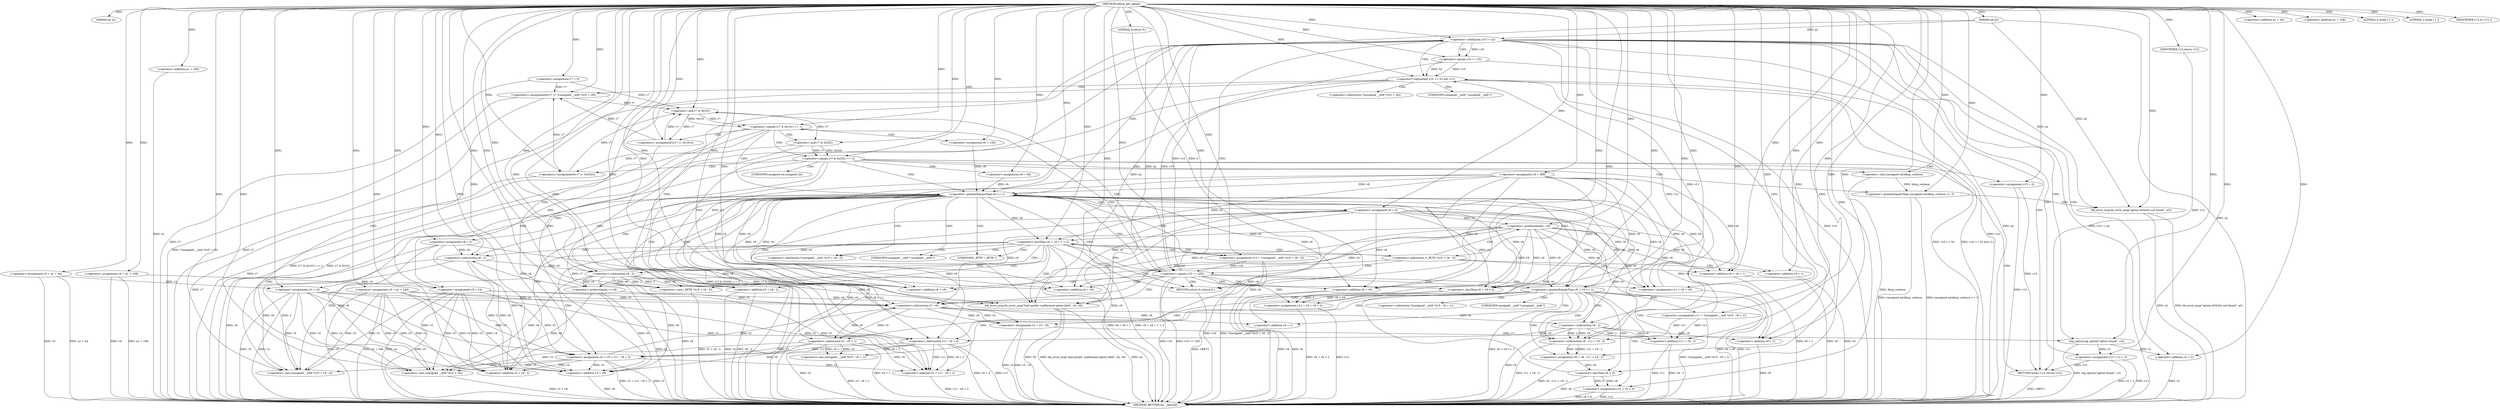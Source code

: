 digraph udhcp_get_option {  
"1000113" [label = "(METHOD,udhcp_get_option)" ]
"1000351" [label = "(METHOD_RETURN,int __fastcall)" ]
"1000114" [label = "(PARAM,int a1)" ]
"1000115" [label = "(PARAM,int a2)" ]
"1000129" [label = "(<operator>.assignment,v3 = a1 + 44)" ]
"1000131" [label = "(<operator>.addition,a1 + 44)" ]
"1000134" [label = "(<operator>.assignment,v4 = a1 + 108)" ]
"1000136" [label = "(<operator>.addition,a1 + 108)" ]
"1000139" [label = "(<operator>.assignment,v5 = a1 + 240)" ]
"1000141" [label = "(<operator>.addition,a1 + 240)" ]
"1000144" [label = "(<operator>.assignment,v6 = 388)" ]
"1000147" [label = "(<operator>.assignment,v7 = 0)" ]
"1000151" [label = "(LITERAL,2,while ( 2 ))" ]
"1000153" [label = "(<operator>.assignment,v8 = 2)" ]
"1000156" [label = "(<operator>.assignment,v9 = 0)" ]
"1000160" [label = "(LITERAL,1,while ( 1 ))" ]
"1000162" [label = "(<operator>.assignment,v10 = *(unsigned __int8 *)(v5 + v8 - 2))" ]
"1000165" [label = "(<operator>.cast,(unsigned __int8 *)(v5 + v8 - 2))" ]
"1000167" [label = "(<operator>.addition,v5 + v8 - 2)" ]
"1000169" [label = "(<operator>.subtraction,v8 - 2)" ]
"1000174" [label = "(<operator>.cast,(_BYTE *)(v5 + v8 - 2))" ]
"1000176" [label = "(<operator>.addition,v5 + v8 - 2)" ]
"1000178" [label = "(<operator>.subtraction,v8 - 2)" ]
"1000182" [label = "(<operator>.preDecrement,--v9)" ]
"1000184" [label = "(<operator>.preIncrement,++v8)" ]
"1000187" [label = "(<operator>.lessThan,v6 + v9 + 1 < 2)" ]
"1000188" [label = "(<operator>.addition,v6 + v9 + 1)" ]
"1000190" [label = "(<operator>.addition,v9 + 1)" ]
"1000196" [label = "(<operator>.equals,v10 == 255)" ]
"1000201" [label = "(<operator>.equals,(v7 & 0x101) == 1)" ]
"1000202" [label = "(<operator>.and,v7 & 0x101)" ]
"1000207" [label = "(<operators>.assignmentOr,v7 |= 0x101u)" ]
"1000210" [label = "(<operator>.assignment,v6 = 128)" ]
"1000213" [label = "(<operator>.assignment,v5 = v4)" ]
"1000218" [label = "(<operator>.equals,(v7 & 0x202) == 2)" ]
"1000219" [label = "(<operator>.and,v7 & 0x202)" ]
"1000224" [label = "(<operators>.assignmentOr,v7 |= 0x202u)" ]
"1000227" [label = "(<operator>.assignment,v6 = 64)" ]
"1000230" [label = "(<operator>.assignment,v5 = v3)" ]
"1000234" [label = "(<operator>.assignment,v13 = 0)" ]
"1000238" [label = "(<operator>.greaterEqualsThan,(unsigned int)dhcp_verbose >= 3)" ]
"1000239" [label = "(<operator>.cast,(unsigned int)dhcp_verbose)" ]
"1000243" [label = "(bb_error_msg,bb_error_msg(\"option 0x%02x not found\", a2))" ]
"1000248" [label = "(<operator>.assignment,v11 = v6 + v9)" ]
"1000250" [label = "(<operator>.addition,v6 + v9)" ]
"1000253" [label = "(<operator>.assignment,v12 = v6 + v9 < 2)" ]
"1000255" [label = "(<operator>.lessThan,v6 + v9 < 2)" ]
"1000256" [label = "(<operator>.addition,v6 + v9)" ]
"1000261" [label = "(<operator>.greaterEqualsThan,v6 + v9 >= 2)" ]
"1000262" [label = "(<operator>.addition,v6 + v9)" ]
"1000267" [label = "(<operator>.assignment,v2 = v5 - v9)" ]
"1000269" [label = "(<operator>.subtraction,v5 - v9)" ]
"1000272" [label = "(<operator>.assignment,v11 = *(unsigned __int8 *)(v5 - v9 + 1))" ]
"1000275" [label = "(<operator>.cast,(unsigned __int8 *)(v5 - v9 + 1))" ]
"1000277" [label = "(<operator>.subtraction,v5 - v9 + 1)" ]
"1000279" [label = "(<operator>.addition,v9 + 1)" ]
"1000282" [label = "(<operator>.assignment,v6 = v6 - v11 + v9 - 2)" ]
"1000284" [label = "(<operator>.subtraction,v6 - v11 + v9 - 2)" ]
"1000286" [label = "(<operator>.addition,v11 + v9 - 2)" ]
"1000288" [label = "(<operator>.subtraction,v9 - 2)" ]
"1000291" [label = "(<operator>.assignment,v12 = v6 < 0)" ]
"1000293" [label = "(<operator>.lessThan,v6 < 0)" ]
"1000297" [label = "(IDENTIFIER,v12,if ( v12 ))" ]
"1000300" [label = "(bb_error_msg,bb_error_msg(\"bad packet, malformed option field\", a2, v8))" ]
"1000304" [label = "(RETURN,return 0;,return 0;)" ]
"1000305" [label = "(LITERAL,0,return 0;)" ]
"1000307" [label = "(<operator>.notEquals,v10 != a2)" ]
"1000312" [label = "(<operator>.logicalAnd,v10 == 52 && v11)" ]
"1000313" [label = "(<operator>.equals,v10 == 52)" ]
"1000317" [label = "(<operators>.assignmentOr,v7 |= *(unsigned __int8 *)(v5 + v8))" ]
"1000320" [label = "(<operator>.cast,(unsigned __int8 *)(v5 + v8))" ]
"1000322" [label = "(<operator>.addition,v5 + v8)" ]
"1000325" [label = "(<operator>.assignment,v5 = v5 + v11 - v9 + 2)" ]
"1000327" [label = "(<operator>.addition,v5 + v11 - v9 + 2)" ]
"1000329" [label = "(<operator>.subtraction,v11 - v9 + 2)" ]
"1000331" [label = "(<operator>.addition,v9 + 2)" ]
"1000336" [label = "(<operator>.greaterEqualsThan,v6 >= 1)" ]
"1000341" [label = "(log_option,log_option(\"option found\", v2))" ]
"1000344" [label = "(<operator>.assignment,v13 = v2 + 2)" ]
"1000346" [label = "(<operator>.addition,v2 + 2)" ]
"1000349" [label = "(RETURN,return v13;,return v13;)" ]
"1000350" [label = "(IDENTIFIER,v13,return v13;)" ]
"1000164" [label = "(<operator>.indirection,*(unsigned __int8 *)(v5 + v8 - 2))" ]
"1000166" [label = "(UNKNOWN,unsigned __int8 *,unsigned __int8 *)" ]
"1000173" [label = "(<operator>.indirection,*(_BYTE *)(v5 + v8 - 2))" ]
"1000175" [label = "(UNKNOWN,_BYTE *,_BYTE *)" ]
"1000240" [label = "(UNKNOWN,unsigned int,unsigned int)" ]
"1000274" [label = "(<operator>.indirection,*(unsigned __int8 *)(v5 - v9 + 1))" ]
"1000276" [label = "(UNKNOWN,unsigned __int8 *,unsigned __int8 *)" ]
"1000319" [label = "(<operator>.indirection,*(unsigned __int8 *)(v5 + v8))" ]
"1000321" [label = "(UNKNOWN,unsigned __int8 *,unsigned __int8 *)" ]
  "1000349" -> "1000351"  [ label = "DDG: <RET>"] 
  "1000190" -> "1000351"  [ label = "DDG: v9"] 
  "1000213" -> "1000351"  [ label = "DDG: v5"] 
  "1000329" -> "1000351"  [ label = "DDG: v9 + 2"] 
  "1000288" -> "1000351"  [ label = "DDG: v9"] 
  "1000325" -> "1000351"  [ label = "DDG: v5 + v11 - v9 + 2"] 
  "1000293" -> "1000351"  [ label = "DDG: v6"] 
  "1000162" -> "1000351"  [ label = "DDG: *(unsigned __int8 *)(v5 + v8 - 2)"] 
  "1000134" -> "1000351"  [ label = "DDG: a1 + 108"] 
  "1000243" -> "1000351"  [ label = "DDG: bb_error_msg(\"option 0x%02x not found\", a2)"] 
  "1000218" -> "1000351"  [ label = "DDG: (v7 & 0x202) == 2"] 
  "1000307" -> "1000351"  [ label = "DDG: v10 != a2"] 
  "1000320" -> "1000351"  [ label = "DDG: v5 + v8"] 
  "1000162" -> "1000351"  [ label = "DDG: v10"] 
  "1000188" -> "1000351"  [ label = "DDG: v6"] 
  "1000238" -> "1000351"  [ label = "DDG: (unsigned int)dhcp_verbose"] 
  "1000329" -> "1000351"  [ label = "DDG: v11"] 
  "1000317" -> "1000351"  [ label = "DDG: *(unsigned __int8 *)(v5 + v8)"] 
  "1000267" -> "1000351"  [ label = "DDG: v5 - v9"] 
  "1000336" -> "1000351"  [ label = "DDG: v6"] 
  "1000307" -> "1000351"  [ label = "DDG: v10"] 
  "1000141" -> "1000351"  [ label = "DDG: a1"] 
  "1000156" -> "1000351"  [ label = "DDG: v9"] 
  "1000312" -> "1000351"  [ label = "DDG: v10 == 52"] 
  "1000176" -> "1000351"  [ label = "DDG: v8 - 2"] 
  "1000219" -> "1000351"  [ label = "DDG: v7"] 
  "1000129" -> "1000351"  [ label = "DDG: v3"] 
  "1000272" -> "1000351"  [ label = "DDG: *(unsigned __int8 *)(v5 - v9 + 1)"] 
  "1000239" -> "1000351"  [ label = "DDG: dhcp_verbose"] 
  "1000341" -> "1000351"  [ label = "DDG: log_option(\"option found\", v2)"] 
  "1000300" -> "1000351"  [ label = "DDG: a2"] 
  "1000267" -> "1000351"  [ label = "DDG: v2"] 
  "1000291" -> "1000351"  [ label = "DDG: v12"] 
  "1000344" -> "1000351"  [ label = "DDG: v13"] 
  "1000147" -> "1000351"  [ label = "DDG: v7"] 
  "1000188" -> "1000351"  [ label = "DDG: v9 + 1"] 
  "1000213" -> "1000351"  [ label = "DDG: v4"] 
  "1000275" -> "1000351"  [ label = "DDG: v5 - v9 + 1"] 
  "1000115" -> "1000351"  [ label = "DDG: a2"] 
  "1000262" -> "1000351"  [ label = "DDG: v6"] 
  "1000344" -> "1000351"  [ label = "DDG: v2 + 2"] 
  "1000291" -> "1000351"  [ label = "DDG: v6 < 0"] 
  "1000286" -> "1000351"  [ label = "DDG: v9 - 2"] 
  "1000230" -> "1000351"  [ label = "DDG: v3"] 
  "1000253" -> "1000351"  [ label = "DDG: v6 + v9 < 2"] 
  "1000184" -> "1000351"  [ label = "DDG: v8"] 
  "1000277" -> "1000351"  [ label = "DDG: v9 + 1"] 
  "1000129" -> "1000351"  [ label = "DDG: a1 + 44"] 
  "1000313" -> "1000351"  [ label = "DDG: v10"] 
  "1000248" -> "1000351"  [ label = "DDG: v11"] 
  "1000261" -> "1000351"  [ label = "DDG: v6 + v9 >= 2"] 
  "1000224" -> "1000351"  [ label = "DDG: v7"] 
  "1000284" -> "1000351"  [ label = "DDG: v11 + v9 - 2"] 
  "1000300" -> "1000351"  [ label = "DDG: v8"] 
  "1000230" -> "1000351"  [ label = "DDG: v5"] 
  "1000286" -> "1000351"  [ label = "DDG: v11"] 
  "1000331" -> "1000351"  [ label = "DDG: v9"] 
  "1000187" -> "1000351"  [ label = "DDG: v6 + v9 + 1"] 
  "1000207" -> "1000351"  [ label = "DDG: v7"] 
  "1000134" -> "1000351"  [ label = "DDG: v4"] 
  "1000139" -> "1000351"  [ label = "DDG: a1 + 240"] 
  "1000201" -> "1000351"  [ label = "DDG: (v7 & 0x101) == 1"] 
  "1000336" -> "1000351"  [ label = "DDG: v6 >= 1"] 
  "1000300" -> "1000351"  [ label = "DDG: bb_error_msg(\"bad packet, malformed option field\", a2, v8)"] 
  "1000187" -> "1000351"  [ label = "DDG: v6 + v9 + 1 < 2"] 
  "1000327" -> "1000351"  [ label = "DDG: v11 - v9 + 2"] 
  "1000176" -> "1000351"  [ label = "DDG: v5"] 
  "1000174" -> "1000351"  [ label = "DDG: v5 + v8 - 2"] 
  "1000178" -> "1000351"  [ label = "DDG: v8"] 
  "1000196" -> "1000351"  [ label = "DDG: v10 == 255"] 
  "1000346" -> "1000351"  [ label = "DDG: v2"] 
  "1000139" -> "1000351"  [ label = "DDG: v5"] 
  "1000277" -> "1000351"  [ label = "DDG: v5"] 
  "1000262" -> "1000351"  [ label = "DDG: v9"] 
  "1000144" -> "1000351"  [ label = "DDG: v6"] 
  "1000282" -> "1000351"  [ label = "DDG: v6 - v11 + v9 - 2"] 
  "1000238" -> "1000351"  [ label = "DDG: (unsigned int)dhcp_verbose >= 3"] 
  "1000253" -> "1000351"  [ label = "DDG: v12"] 
  "1000307" -> "1000351"  [ label = "DDG: a2"] 
  "1000317" -> "1000351"  [ label = "DDG: v7"] 
  "1000261" -> "1000351"  [ label = "DDG: v6 + v9"] 
  "1000325" -> "1000351"  [ label = "DDG: v5"] 
  "1000201" -> "1000351"  [ label = "DDG: v7 & 0x101"] 
  "1000196" -> "1000351"  [ label = "DDG: v10"] 
  "1000153" -> "1000351"  [ label = "DDG: v8"] 
  "1000322" -> "1000351"  [ label = "DDG: v8"] 
  "1000243" -> "1000351"  [ label = "DDG: a2"] 
  "1000312" -> "1000351"  [ label = "DDG: v10 == 52 && v11"] 
  "1000234" -> "1000351"  [ label = "DDG: v13"] 
  "1000218" -> "1000351"  [ label = "DDG: v7 & 0x202"] 
  "1000304" -> "1000351"  [ label = "DDG: <RET>"] 
  "1000113" -> "1000114"  [ label = "DDG: "] 
  "1000113" -> "1000115"  [ label = "DDG: "] 
  "1000113" -> "1000129"  [ label = "DDG: "] 
  "1000113" -> "1000131"  [ label = "DDG: "] 
  "1000113" -> "1000134"  [ label = "DDG: "] 
  "1000113" -> "1000136"  [ label = "DDG: "] 
  "1000113" -> "1000139"  [ label = "DDG: "] 
  "1000113" -> "1000141"  [ label = "DDG: "] 
  "1000113" -> "1000144"  [ label = "DDG: "] 
  "1000113" -> "1000147"  [ label = "DDG: "] 
  "1000113" -> "1000151"  [ label = "DDG: "] 
  "1000113" -> "1000153"  [ label = "DDG: "] 
  "1000113" -> "1000156"  [ label = "DDG: "] 
  "1000113" -> "1000160"  [ label = "DDG: "] 
  "1000113" -> "1000162"  [ label = "DDG: "] 
  "1000213" -> "1000165"  [ label = "DDG: v5"] 
  "1000230" -> "1000165"  [ label = "DDG: v5"] 
  "1000139" -> "1000165"  [ label = "DDG: v5"] 
  "1000325" -> "1000165"  [ label = "DDG: v5"] 
  "1000113" -> "1000165"  [ label = "DDG: "] 
  "1000169" -> "1000165"  [ label = "DDG: v8"] 
  "1000169" -> "1000165"  [ label = "DDG: 2"] 
  "1000213" -> "1000167"  [ label = "DDG: v5"] 
  "1000230" -> "1000167"  [ label = "DDG: v5"] 
  "1000139" -> "1000167"  [ label = "DDG: v5"] 
  "1000325" -> "1000167"  [ label = "DDG: v5"] 
  "1000113" -> "1000167"  [ label = "DDG: "] 
  "1000169" -> "1000167"  [ label = "DDG: v8"] 
  "1000169" -> "1000167"  [ label = "DDG: 2"] 
  "1000184" -> "1000169"  [ label = "DDG: v8"] 
  "1000153" -> "1000169"  [ label = "DDG: v8"] 
  "1000113" -> "1000169"  [ label = "DDG: "] 
  "1000113" -> "1000174"  [ label = "DDG: "] 
  "1000178" -> "1000174"  [ label = "DDG: v8"] 
  "1000178" -> "1000174"  [ label = "DDG: 2"] 
  "1000113" -> "1000176"  [ label = "DDG: "] 
  "1000178" -> "1000176"  [ label = "DDG: v8"] 
  "1000178" -> "1000176"  [ label = "DDG: 2"] 
  "1000169" -> "1000178"  [ label = "DDG: v8"] 
  "1000113" -> "1000178"  [ label = "DDG: "] 
  "1000156" -> "1000182"  [ label = "DDG: v9"] 
  "1000113" -> "1000182"  [ label = "DDG: "] 
  "1000178" -> "1000184"  [ label = "DDG: v8"] 
  "1000113" -> "1000184"  [ label = "DDG: "] 
  "1000336" -> "1000187"  [ label = "DDG: v6"] 
  "1000144" -> "1000187"  [ label = "DDG: v6"] 
  "1000113" -> "1000187"  [ label = "DDG: "] 
  "1000182" -> "1000187"  [ label = "DDG: v9"] 
  "1000336" -> "1000188"  [ label = "DDG: v6"] 
  "1000144" -> "1000188"  [ label = "DDG: v6"] 
  "1000113" -> "1000188"  [ label = "DDG: "] 
  "1000182" -> "1000188"  [ label = "DDG: v9"] 
  "1000182" -> "1000190"  [ label = "DDG: v9"] 
  "1000113" -> "1000190"  [ label = "DDG: "] 
  "1000162" -> "1000196"  [ label = "DDG: v10"] 
  "1000313" -> "1000196"  [ label = "DDG: v10"] 
  "1000113" -> "1000196"  [ label = "DDG: "] 
  "1000202" -> "1000201"  [ label = "DDG: v7"] 
  "1000202" -> "1000201"  [ label = "DDG: 0x101"] 
  "1000147" -> "1000202"  [ label = "DDG: v7"] 
  "1000224" -> "1000202"  [ label = "DDG: v7"] 
  "1000207" -> "1000202"  [ label = "DDG: v7"] 
  "1000317" -> "1000202"  [ label = "DDG: v7"] 
  "1000113" -> "1000202"  [ label = "DDG: "] 
  "1000113" -> "1000201"  [ label = "DDG: "] 
  "1000113" -> "1000207"  [ label = "DDG: "] 
  "1000202" -> "1000207"  [ label = "DDG: v7"] 
  "1000113" -> "1000210"  [ label = "DDG: "] 
  "1000134" -> "1000213"  [ label = "DDG: v4"] 
  "1000113" -> "1000213"  [ label = "DDG: "] 
  "1000219" -> "1000218"  [ label = "DDG: v7"] 
  "1000219" -> "1000218"  [ label = "DDG: 0x202"] 
  "1000202" -> "1000219"  [ label = "DDG: v7"] 
  "1000113" -> "1000219"  [ label = "DDG: "] 
  "1000113" -> "1000218"  [ label = "DDG: "] 
  "1000113" -> "1000224"  [ label = "DDG: "] 
  "1000219" -> "1000224"  [ label = "DDG: v7"] 
  "1000113" -> "1000227"  [ label = "DDG: "] 
  "1000129" -> "1000230"  [ label = "DDG: v3"] 
  "1000113" -> "1000230"  [ label = "DDG: "] 
  "1000113" -> "1000234"  [ label = "DDG: "] 
  "1000239" -> "1000238"  [ label = "DDG: dhcp_verbose"] 
  "1000113" -> "1000239"  [ label = "DDG: "] 
  "1000113" -> "1000238"  [ label = "DDG: "] 
  "1000113" -> "1000243"  [ label = "DDG: "] 
  "1000307" -> "1000243"  [ label = "DDG: a2"] 
  "1000115" -> "1000243"  [ label = "DDG: a2"] 
  "1000336" -> "1000248"  [ label = "DDG: v6"] 
  "1000144" -> "1000248"  [ label = "DDG: v6"] 
  "1000113" -> "1000248"  [ label = "DDG: "] 
  "1000156" -> "1000248"  [ label = "DDG: v9"] 
  "1000182" -> "1000248"  [ label = "DDG: v9"] 
  "1000336" -> "1000250"  [ label = "DDG: v6"] 
  "1000144" -> "1000250"  [ label = "DDG: v6"] 
  "1000113" -> "1000250"  [ label = "DDG: "] 
  "1000156" -> "1000250"  [ label = "DDG: v9"] 
  "1000182" -> "1000250"  [ label = "DDG: v9"] 
  "1000255" -> "1000253"  [ label = "DDG: v6 + v9"] 
  "1000255" -> "1000253"  [ label = "DDG: 2"] 
  "1000113" -> "1000253"  [ label = "DDG: "] 
  "1000113" -> "1000255"  [ label = "DDG: "] 
  "1000336" -> "1000255"  [ label = "DDG: v6"] 
  "1000144" -> "1000255"  [ label = "DDG: v6"] 
  "1000156" -> "1000255"  [ label = "DDG: v9"] 
  "1000182" -> "1000255"  [ label = "DDG: v9"] 
  "1000113" -> "1000256"  [ label = "DDG: "] 
  "1000336" -> "1000256"  [ label = "DDG: v6"] 
  "1000144" -> "1000256"  [ label = "DDG: v6"] 
  "1000156" -> "1000256"  [ label = "DDG: v9"] 
  "1000182" -> "1000256"  [ label = "DDG: v9"] 
  "1000113" -> "1000261"  [ label = "DDG: "] 
  "1000336" -> "1000261"  [ label = "DDG: v6"] 
  "1000144" -> "1000261"  [ label = "DDG: v6"] 
  "1000156" -> "1000261"  [ label = "DDG: v9"] 
  "1000182" -> "1000261"  [ label = "DDG: v9"] 
  "1000113" -> "1000262"  [ label = "DDG: "] 
  "1000336" -> "1000262"  [ label = "DDG: v6"] 
  "1000144" -> "1000262"  [ label = "DDG: v6"] 
  "1000156" -> "1000262"  [ label = "DDG: v9"] 
  "1000182" -> "1000262"  [ label = "DDG: v9"] 
  "1000269" -> "1000267"  [ label = "DDG: v5"] 
  "1000269" -> "1000267"  [ label = "DDG: v9"] 
  "1000113" -> "1000267"  [ label = "DDG: "] 
  "1000213" -> "1000269"  [ label = "DDG: v5"] 
  "1000230" -> "1000269"  [ label = "DDG: v5"] 
  "1000139" -> "1000269"  [ label = "DDG: v5"] 
  "1000325" -> "1000269"  [ label = "DDG: v5"] 
  "1000113" -> "1000269"  [ label = "DDG: "] 
  "1000156" -> "1000269"  [ label = "DDG: v9"] 
  "1000182" -> "1000269"  [ label = "DDG: v9"] 
  "1000113" -> "1000272"  [ label = "DDG: "] 
  "1000277" -> "1000275"  [ label = "DDG: v5"] 
  "1000277" -> "1000275"  [ label = "DDG: v9 + 1"] 
  "1000269" -> "1000277"  [ label = "DDG: v5"] 
  "1000113" -> "1000277"  [ label = "DDG: "] 
  "1000269" -> "1000277"  [ label = "DDG: v9"] 
  "1000269" -> "1000279"  [ label = "DDG: v9"] 
  "1000113" -> "1000279"  [ label = "DDG: "] 
  "1000284" -> "1000282"  [ label = "DDG: v6"] 
  "1000284" -> "1000282"  [ label = "DDG: v11 + v9 - 2"] 
  "1000113" -> "1000282"  [ label = "DDG: "] 
  "1000113" -> "1000284"  [ label = "DDG: "] 
  "1000336" -> "1000284"  [ label = "DDG: v6"] 
  "1000144" -> "1000284"  [ label = "DDG: v6"] 
  "1000272" -> "1000284"  [ label = "DDG: v11"] 
  "1000288" -> "1000284"  [ label = "DDG: v9"] 
  "1000288" -> "1000284"  [ label = "DDG: 2"] 
  "1000272" -> "1000286"  [ label = "DDG: v11"] 
  "1000113" -> "1000286"  [ label = "DDG: "] 
  "1000288" -> "1000286"  [ label = "DDG: v9"] 
  "1000288" -> "1000286"  [ label = "DDG: 2"] 
  "1000113" -> "1000288"  [ label = "DDG: "] 
  "1000269" -> "1000288"  [ label = "DDG: v9"] 
  "1000293" -> "1000291"  [ label = "DDG: v6"] 
  "1000293" -> "1000291"  [ label = "DDG: 0"] 
  "1000113" -> "1000291"  [ label = "DDG: "] 
  "1000282" -> "1000293"  [ label = "DDG: v6"] 
  "1000113" -> "1000293"  [ label = "DDG: "] 
  "1000113" -> "1000297"  [ label = "DDG: "] 
  "1000113" -> "1000300"  [ label = "DDG: "] 
  "1000307" -> "1000300"  [ label = "DDG: a2"] 
  "1000115" -> "1000300"  [ label = "DDG: a2"] 
  "1000184" -> "1000300"  [ label = "DDG: v8"] 
  "1000178" -> "1000300"  [ label = "DDG: v8"] 
  "1000153" -> "1000300"  [ label = "DDG: v8"] 
  "1000305" -> "1000304"  [ label = "DDG: 0"] 
  "1000113" -> "1000304"  [ label = "DDG: "] 
  "1000113" -> "1000305"  [ label = "DDG: "] 
  "1000196" -> "1000307"  [ label = "DDG: v10"] 
  "1000113" -> "1000307"  [ label = "DDG: "] 
  "1000115" -> "1000307"  [ label = "DDG: a2"] 
  "1000313" -> "1000312"  [ label = "DDG: v10"] 
  "1000313" -> "1000312"  [ label = "DDG: 52"] 
  "1000307" -> "1000313"  [ label = "DDG: v10"] 
  "1000113" -> "1000313"  [ label = "DDG: "] 
  "1000248" -> "1000312"  [ label = "DDG: v11"] 
  "1000113" -> "1000312"  [ label = "DDG: "] 
  "1000272" -> "1000312"  [ label = "DDG: v11"] 
  "1000147" -> "1000317"  [ label = "DDG: v7"] 
  "1000224" -> "1000317"  [ label = "DDG: v7"] 
  "1000207" -> "1000317"  [ label = "DDG: v7"] 
  "1000113" -> "1000317"  [ label = "DDG: "] 
  "1000213" -> "1000320"  [ label = "DDG: v5"] 
  "1000230" -> "1000320"  [ label = "DDG: v5"] 
  "1000325" -> "1000320"  [ label = "DDG: v5"] 
  "1000139" -> "1000320"  [ label = "DDG: v5"] 
  "1000277" -> "1000320"  [ label = "DDG: v5"] 
  "1000113" -> "1000320"  [ label = "DDG: "] 
  "1000184" -> "1000320"  [ label = "DDG: v8"] 
  "1000178" -> "1000320"  [ label = "DDG: v8"] 
  "1000153" -> "1000320"  [ label = "DDG: v8"] 
  "1000213" -> "1000322"  [ label = "DDG: v5"] 
  "1000230" -> "1000322"  [ label = "DDG: v5"] 
  "1000325" -> "1000322"  [ label = "DDG: v5"] 
  "1000139" -> "1000322"  [ label = "DDG: v5"] 
  "1000277" -> "1000322"  [ label = "DDG: v5"] 
  "1000113" -> "1000322"  [ label = "DDG: "] 
  "1000184" -> "1000322"  [ label = "DDG: v8"] 
  "1000178" -> "1000322"  [ label = "DDG: v8"] 
  "1000153" -> "1000322"  [ label = "DDG: v8"] 
  "1000213" -> "1000325"  [ label = "DDG: v5"] 
  "1000230" -> "1000325"  [ label = "DDG: v5"] 
  "1000139" -> "1000325"  [ label = "DDG: v5"] 
  "1000277" -> "1000325"  [ label = "DDG: v5"] 
  "1000113" -> "1000325"  [ label = "DDG: "] 
  "1000329" -> "1000325"  [ label = "DDG: v11"] 
  "1000329" -> "1000325"  [ label = "DDG: v9 + 2"] 
  "1000213" -> "1000327"  [ label = "DDG: v5"] 
  "1000230" -> "1000327"  [ label = "DDG: v5"] 
  "1000325" -> "1000327"  [ label = "DDG: v5"] 
  "1000139" -> "1000327"  [ label = "DDG: v5"] 
  "1000277" -> "1000327"  [ label = "DDG: v5"] 
  "1000113" -> "1000327"  [ label = "DDG: "] 
  "1000329" -> "1000327"  [ label = "DDG: v11"] 
  "1000329" -> "1000327"  [ label = "DDG: v9 + 2"] 
  "1000312" -> "1000329"  [ label = "DDG: v11"] 
  "1000113" -> "1000329"  [ label = "DDG: "] 
  "1000288" -> "1000329"  [ label = "DDG: v9"] 
  "1000156" -> "1000329"  [ label = "DDG: v9"] 
  "1000182" -> "1000329"  [ label = "DDG: v9"] 
  "1000288" -> "1000331"  [ label = "DDG: v9"] 
  "1000113" -> "1000331"  [ label = "DDG: "] 
  "1000156" -> "1000331"  [ label = "DDG: v9"] 
  "1000182" -> "1000331"  [ label = "DDG: v9"] 
  "1000293" -> "1000336"  [ label = "DDG: v6"] 
  "1000210" -> "1000336"  [ label = "DDG: v6"] 
  "1000227" -> "1000336"  [ label = "DDG: v6"] 
  "1000113" -> "1000336"  [ label = "DDG: "] 
  "1000144" -> "1000336"  [ label = "DDG: v6"] 
  "1000113" -> "1000341"  [ label = "DDG: "] 
  "1000267" -> "1000341"  [ label = "DDG: v2"] 
  "1000341" -> "1000344"  [ label = "DDG: v2"] 
  "1000113" -> "1000344"  [ label = "DDG: "] 
  "1000341" -> "1000346"  [ label = "DDG: v2"] 
  "1000113" -> "1000346"  [ label = "DDG: "] 
  "1000350" -> "1000349"  [ label = "DDG: v13"] 
  "1000344" -> "1000349"  [ label = "DDG: v13"] 
  "1000234" -> "1000349"  [ label = "DDG: v13"] 
  "1000113" -> "1000350"  [ label = "DDG: "] 
  "1000173" -> "1000190"  [ label = "CDG: "] 
  "1000173" -> "1000188"  [ label = "CDG: "] 
  "1000173" -> "1000187"  [ label = "CDG: "] 
  "1000173" -> "1000184"  [ label = "CDG: "] 
  "1000173" -> "1000182"  [ label = "CDG: "] 
  "1000173" -> "1000196"  [ label = "CDG: "] 
  "1000187" -> "1000304"  [ label = "CDG: "] 
  "1000187" -> "1000300"  [ label = "CDG: "] 
  "1000187" -> "1000176"  [ label = "CDG: "] 
  "1000187" -> "1000175"  [ label = "CDG: "] 
  "1000187" -> "1000174"  [ label = "CDG: "] 
  "1000187" -> "1000173"  [ label = "CDG: "] 
  "1000187" -> "1000169"  [ label = "CDG: "] 
  "1000187" -> "1000167"  [ label = "CDG: "] 
  "1000187" -> "1000166"  [ label = "CDG: "] 
  "1000187" -> "1000165"  [ label = "CDG: "] 
  "1000187" -> "1000164"  [ label = "CDG: "] 
  "1000187" -> "1000162"  [ label = "CDG: "] 
  "1000187" -> "1000178"  [ label = "CDG: "] 
  "1000187" -> "1000196"  [ label = "CDG: "] 
  "1000196" -> "1000202"  [ label = "CDG: "] 
  "1000196" -> "1000201"  [ label = "CDG: "] 
  "1000196" -> "1000256"  [ label = "CDG: "] 
  "1000196" -> "1000255"  [ label = "CDG: "] 
  "1000196" -> "1000253"  [ label = "CDG: "] 
  "1000196" -> "1000250"  [ label = "CDG: "] 
  "1000196" -> "1000248"  [ label = "CDG: "] 
  "1000196" -> "1000262"  [ label = "CDG: "] 
  "1000196" -> "1000261"  [ label = "CDG: "] 
  "1000196" -> "1000304"  [ label = "CDG: "] 
  "1000196" -> "1000300"  [ label = "CDG: "] 
  "1000196" -> "1000307"  [ label = "CDG: "] 
  "1000201" -> "1000207"  [ label = "CDG: "] 
  "1000201" -> "1000219"  [ label = "CDG: "] 
  "1000201" -> "1000218"  [ label = "CDG: "] 
  "1000201" -> "1000213"  [ label = "CDG: "] 
  "1000201" -> "1000210"  [ label = "CDG: "] 
  "1000201" -> "1000336"  [ label = "CDG: "] 
  "1000218" -> "1000224"  [ label = "CDG: "] 
  "1000218" -> "1000240"  [ label = "CDG: "] 
  "1000218" -> "1000239"  [ label = "CDG: "] 
  "1000218" -> "1000238"  [ label = "CDG: "] 
  "1000218" -> "1000234"  [ label = "CDG: "] 
  "1000218" -> "1000230"  [ label = "CDG: "] 
  "1000218" -> "1000227"  [ label = "CDG: "] 
  "1000218" -> "1000336"  [ label = "CDG: "] 
  "1000218" -> "1000349"  [ label = "CDG: "] 
  "1000238" -> "1000243"  [ label = "CDG: "] 
  "1000261" -> "1000272"  [ label = "CDG: "] 
  "1000261" -> "1000269"  [ label = "CDG: "] 
  "1000261" -> "1000267"  [ label = "CDG: "] 
  "1000261" -> "1000288"  [ label = "CDG: "] 
  "1000261" -> "1000286"  [ label = "CDG: "] 
  "1000261" -> "1000284"  [ label = "CDG: "] 
  "1000261" -> "1000282"  [ label = "CDG: "] 
  "1000261" -> "1000279"  [ label = "CDG: "] 
  "1000261" -> "1000277"  [ label = "CDG: "] 
  "1000261" -> "1000276"  [ label = "CDG: "] 
  "1000261" -> "1000275"  [ label = "CDG: "] 
  "1000261" -> "1000274"  [ label = "CDG: "] 
  "1000261" -> "1000293"  [ label = "CDG: "] 
  "1000261" -> "1000291"  [ label = "CDG: "] 
  "1000307" -> "1000313"  [ label = "CDG: "] 
  "1000307" -> "1000312"  [ label = "CDG: "] 
  "1000307" -> "1000336"  [ label = "CDG: "] 
  "1000307" -> "1000331"  [ label = "CDG: "] 
  "1000307" -> "1000329"  [ label = "CDG: "] 
  "1000307" -> "1000327"  [ label = "CDG: "] 
  "1000307" -> "1000325"  [ label = "CDG: "] 
  "1000307" -> "1000349"  [ label = "CDG: "] 
  "1000307" -> "1000346"  [ label = "CDG: "] 
  "1000307" -> "1000344"  [ label = "CDG: "] 
  "1000307" -> "1000341"  [ label = "CDG: "] 
  "1000312" -> "1000320"  [ label = "CDG: "] 
  "1000312" -> "1000319"  [ label = "CDG: "] 
  "1000312" -> "1000317"  [ label = "CDG: "] 
  "1000312" -> "1000322"  [ label = "CDG: "] 
  "1000312" -> "1000321"  [ label = "CDG: "] 
  "1000336" -> "1000304"  [ label = "CDG: "] 
  "1000336" -> "1000300"  [ label = "CDG: "] 
  "1000336" -> "1000156"  [ label = "CDG: "] 
  "1000336" -> "1000153"  [ label = "CDG: "] 
  "1000336" -> "1000176"  [ label = "CDG: "] 
  "1000336" -> "1000175"  [ label = "CDG: "] 
  "1000336" -> "1000174"  [ label = "CDG: "] 
  "1000336" -> "1000173"  [ label = "CDG: "] 
  "1000336" -> "1000169"  [ label = "CDG: "] 
  "1000336" -> "1000167"  [ label = "CDG: "] 
  "1000336" -> "1000166"  [ label = "CDG: "] 
  "1000336" -> "1000165"  [ label = "CDG: "] 
  "1000336" -> "1000164"  [ label = "CDG: "] 
  "1000336" -> "1000162"  [ label = "CDG: "] 
  "1000336" -> "1000178"  [ label = "CDG: "] 
  "1000336" -> "1000196"  [ label = "CDG: "] 
}
